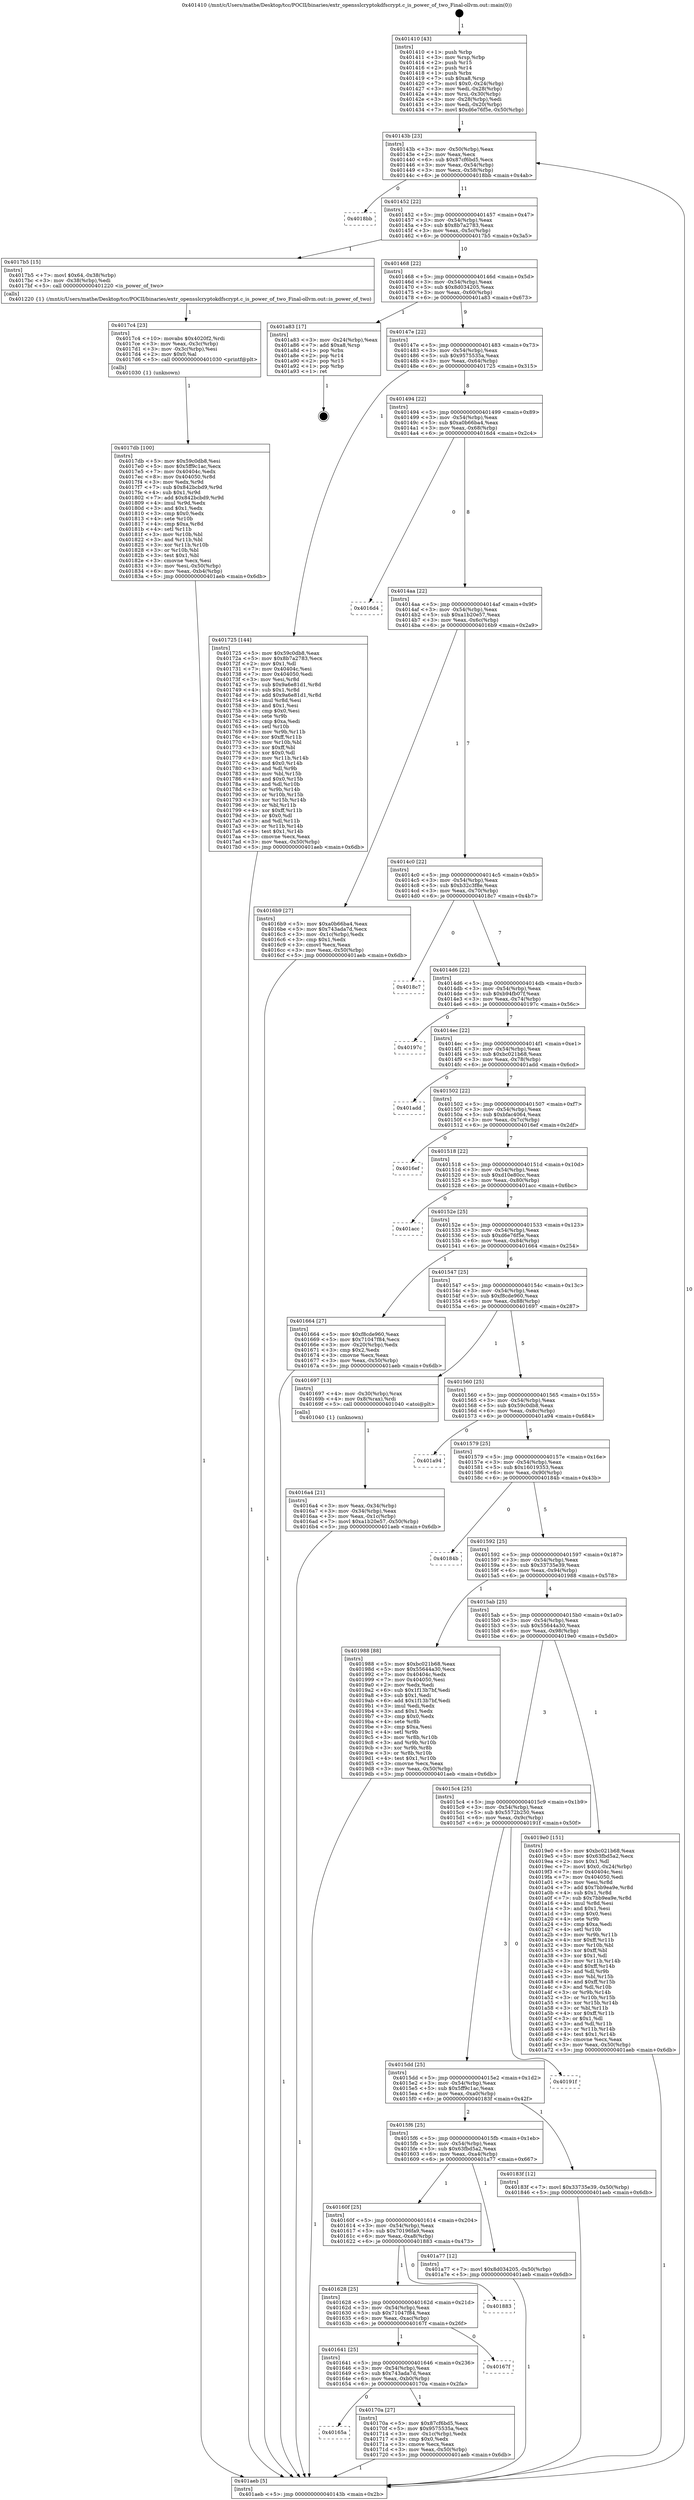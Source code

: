 digraph "0x401410" {
  label = "0x401410 (/mnt/c/Users/mathe/Desktop/tcc/POCII/binaries/extr_opensslcryptokdfscrypt.c_is_power_of_two_Final-ollvm.out::main(0))"
  labelloc = "t"
  node[shape=record]

  Entry [label="",width=0.3,height=0.3,shape=circle,fillcolor=black,style=filled]
  "0x40143b" [label="{
     0x40143b [23]\l
     | [instrs]\l
     &nbsp;&nbsp;0x40143b \<+3\>: mov -0x50(%rbp),%eax\l
     &nbsp;&nbsp;0x40143e \<+2\>: mov %eax,%ecx\l
     &nbsp;&nbsp;0x401440 \<+6\>: sub $0x87cf6bd5,%ecx\l
     &nbsp;&nbsp;0x401446 \<+3\>: mov %eax,-0x54(%rbp)\l
     &nbsp;&nbsp;0x401449 \<+3\>: mov %ecx,-0x58(%rbp)\l
     &nbsp;&nbsp;0x40144c \<+6\>: je 00000000004018bb \<main+0x4ab\>\l
  }"]
  "0x4018bb" [label="{
     0x4018bb\l
  }", style=dashed]
  "0x401452" [label="{
     0x401452 [22]\l
     | [instrs]\l
     &nbsp;&nbsp;0x401452 \<+5\>: jmp 0000000000401457 \<main+0x47\>\l
     &nbsp;&nbsp;0x401457 \<+3\>: mov -0x54(%rbp),%eax\l
     &nbsp;&nbsp;0x40145a \<+5\>: sub $0x8b7a2783,%eax\l
     &nbsp;&nbsp;0x40145f \<+3\>: mov %eax,-0x5c(%rbp)\l
     &nbsp;&nbsp;0x401462 \<+6\>: je 00000000004017b5 \<main+0x3a5\>\l
  }"]
  Exit [label="",width=0.3,height=0.3,shape=circle,fillcolor=black,style=filled,peripheries=2]
  "0x4017b5" [label="{
     0x4017b5 [15]\l
     | [instrs]\l
     &nbsp;&nbsp;0x4017b5 \<+7\>: movl $0x64,-0x38(%rbp)\l
     &nbsp;&nbsp;0x4017bc \<+3\>: mov -0x38(%rbp),%edi\l
     &nbsp;&nbsp;0x4017bf \<+5\>: call 0000000000401220 \<is_power_of_two\>\l
     | [calls]\l
     &nbsp;&nbsp;0x401220 \{1\} (/mnt/c/Users/mathe/Desktop/tcc/POCII/binaries/extr_opensslcryptokdfscrypt.c_is_power_of_two_Final-ollvm.out::is_power_of_two)\l
  }"]
  "0x401468" [label="{
     0x401468 [22]\l
     | [instrs]\l
     &nbsp;&nbsp;0x401468 \<+5\>: jmp 000000000040146d \<main+0x5d\>\l
     &nbsp;&nbsp;0x40146d \<+3\>: mov -0x54(%rbp),%eax\l
     &nbsp;&nbsp;0x401470 \<+5\>: sub $0x8d034205,%eax\l
     &nbsp;&nbsp;0x401475 \<+3\>: mov %eax,-0x60(%rbp)\l
     &nbsp;&nbsp;0x401478 \<+6\>: je 0000000000401a83 \<main+0x673\>\l
  }"]
  "0x4017db" [label="{
     0x4017db [100]\l
     | [instrs]\l
     &nbsp;&nbsp;0x4017db \<+5\>: mov $0x59c0db8,%esi\l
     &nbsp;&nbsp;0x4017e0 \<+5\>: mov $0x5ff9c1ac,%ecx\l
     &nbsp;&nbsp;0x4017e5 \<+7\>: mov 0x40404c,%edx\l
     &nbsp;&nbsp;0x4017ec \<+8\>: mov 0x404050,%r8d\l
     &nbsp;&nbsp;0x4017f4 \<+3\>: mov %edx,%r9d\l
     &nbsp;&nbsp;0x4017f7 \<+7\>: sub $0x842bcbd9,%r9d\l
     &nbsp;&nbsp;0x4017fe \<+4\>: sub $0x1,%r9d\l
     &nbsp;&nbsp;0x401802 \<+7\>: add $0x842bcbd9,%r9d\l
     &nbsp;&nbsp;0x401809 \<+4\>: imul %r9d,%edx\l
     &nbsp;&nbsp;0x40180d \<+3\>: and $0x1,%edx\l
     &nbsp;&nbsp;0x401810 \<+3\>: cmp $0x0,%edx\l
     &nbsp;&nbsp;0x401813 \<+4\>: sete %r10b\l
     &nbsp;&nbsp;0x401817 \<+4\>: cmp $0xa,%r8d\l
     &nbsp;&nbsp;0x40181b \<+4\>: setl %r11b\l
     &nbsp;&nbsp;0x40181f \<+3\>: mov %r10b,%bl\l
     &nbsp;&nbsp;0x401822 \<+3\>: and %r11b,%bl\l
     &nbsp;&nbsp;0x401825 \<+3\>: xor %r11b,%r10b\l
     &nbsp;&nbsp;0x401828 \<+3\>: or %r10b,%bl\l
     &nbsp;&nbsp;0x40182b \<+3\>: test $0x1,%bl\l
     &nbsp;&nbsp;0x40182e \<+3\>: cmovne %ecx,%esi\l
     &nbsp;&nbsp;0x401831 \<+3\>: mov %esi,-0x50(%rbp)\l
     &nbsp;&nbsp;0x401834 \<+6\>: mov %eax,-0xb4(%rbp)\l
     &nbsp;&nbsp;0x40183a \<+5\>: jmp 0000000000401aeb \<main+0x6db\>\l
  }"]
  "0x401a83" [label="{
     0x401a83 [17]\l
     | [instrs]\l
     &nbsp;&nbsp;0x401a83 \<+3\>: mov -0x24(%rbp),%eax\l
     &nbsp;&nbsp;0x401a86 \<+7\>: add $0xa8,%rsp\l
     &nbsp;&nbsp;0x401a8d \<+1\>: pop %rbx\l
     &nbsp;&nbsp;0x401a8e \<+2\>: pop %r14\l
     &nbsp;&nbsp;0x401a90 \<+2\>: pop %r15\l
     &nbsp;&nbsp;0x401a92 \<+1\>: pop %rbp\l
     &nbsp;&nbsp;0x401a93 \<+1\>: ret\l
  }"]
  "0x40147e" [label="{
     0x40147e [22]\l
     | [instrs]\l
     &nbsp;&nbsp;0x40147e \<+5\>: jmp 0000000000401483 \<main+0x73\>\l
     &nbsp;&nbsp;0x401483 \<+3\>: mov -0x54(%rbp),%eax\l
     &nbsp;&nbsp;0x401486 \<+5\>: sub $0x9575535a,%eax\l
     &nbsp;&nbsp;0x40148b \<+3\>: mov %eax,-0x64(%rbp)\l
     &nbsp;&nbsp;0x40148e \<+6\>: je 0000000000401725 \<main+0x315\>\l
  }"]
  "0x4017c4" [label="{
     0x4017c4 [23]\l
     | [instrs]\l
     &nbsp;&nbsp;0x4017c4 \<+10\>: movabs $0x4020f2,%rdi\l
     &nbsp;&nbsp;0x4017ce \<+3\>: mov %eax,-0x3c(%rbp)\l
     &nbsp;&nbsp;0x4017d1 \<+3\>: mov -0x3c(%rbp),%esi\l
     &nbsp;&nbsp;0x4017d4 \<+2\>: mov $0x0,%al\l
     &nbsp;&nbsp;0x4017d6 \<+5\>: call 0000000000401030 \<printf@plt\>\l
     | [calls]\l
     &nbsp;&nbsp;0x401030 \{1\} (unknown)\l
  }"]
  "0x401725" [label="{
     0x401725 [144]\l
     | [instrs]\l
     &nbsp;&nbsp;0x401725 \<+5\>: mov $0x59c0db8,%eax\l
     &nbsp;&nbsp;0x40172a \<+5\>: mov $0x8b7a2783,%ecx\l
     &nbsp;&nbsp;0x40172f \<+2\>: mov $0x1,%dl\l
     &nbsp;&nbsp;0x401731 \<+7\>: mov 0x40404c,%esi\l
     &nbsp;&nbsp;0x401738 \<+7\>: mov 0x404050,%edi\l
     &nbsp;&nbsp;0x40173f \<+3\>: mov %esi,%r8d\l
     &nbsp;&nbsp;0x401742 \<+7\>: sub $0x9a6e81d1,%r8d\l
     &nbsp;&nbsp;0x401749 \<+4\>: sub $0x1,%r8d\l
     &nbsp;&nbsp;0x40174d \<+7\>: add $0x9a6e81d1,%r8d\l
     &nbsp;&nbsp;0x401754 \<+4\>: imul %r8d,%esi\l
     &nbsp;&nbsp;0x401758 \<+3\>: and $0x1,%esi\l
     &nbsp;&nbsp;0x40175b \<+3\>: cmp $0x0,%esi\l
     &nbsp;&nbsp;0x40175e \<+4\>: sete %r9b\l
     &nbsp;&nbsp;0x401762 \<+3\>: cmp $0xa,%edi\l
     &nbsp;&nbsp;0x401765 \<+4\>: setl %r10b\l
     &nbsp;&nbsp;0x401769 \<+3\>: mov %r9b,%r11b\l
     &nbsp;&nbsp;0x40176c \<+4\>: xor $0xff,%r11b\l
     &nbsp;&nbsp;0x401770 \<+3\>: mov %r10b,%bl\l
     &nbsp;&nbsp;0x401773 \<+3\>: xor $0xff,%bl\l
     &nbsp;&nbsp;0x401776 \<+3\>: xor $0x0,%dl\l
     &nbsp;&nbsp;0x401779 \<+3\>: mov %r11b,%r14b\l
     &nbsp;&nbsp;0x40177c \<+4\>: and $0x0,%r14b\l
     &nbsp;&nbsp;0x401780 \<+3\>: and %dl,%r9b\l
     &nbsp;&nbsp;0x401783 \<+3\>: mov %bl,%r15b\l
     &nbsp;&nbsp;0x401786 \<+4\>: and $0x0,%r15b\l
     &nbsp;&nbsp;0x40178a \<+3\>: and %dl,%r10b\l
     &nbsp;&nbsp;0x40178d \<+3\>: or %r9b,%r14b\l
     &nbsp;&nbsp;0x401790 \<+3\>: or %r10b,%r15b\l
     &nbsp;&nbsp;0x401793 \<+3\>: xor %r15b,%r14b\l
     &nbsp;&nbsp;0x401796 \<+3\>: or %bl,%r11b\l
     &nbsp;&nbsp;0x401799 \<+4\>: xor $0xff,%r11b\l
     &nbsp;&nbsp;0x40179d \<+3\>: or $0x0,%dl\l
     &nbsp;&nbsp;0x4017a0 \<+3\>: and %dl,%r11b\l
     &nbsp;&nbsp;0x4017a3 \<+3\>: or %r11b,%r14b\l
     &nbsp;&nbsp;0x4017a6 \<+4\>: test $0x1,%r14b\l
     &nbsp;&nbsp;0x4017aa \<+3\>: cmovne %ecx,%eax\l
     &nbsp;&nbsp;0x4017ad \<+3\>: mov %eax,-0x50(%rbp)\l
     &nbsp;&nbsp;0x4017b0 \<+5\>: jmp 0000000000401aeb \<main+0x6db\>\l
  }"]
  "0x401494" [label="{
     0x401494 [22]\l
     | [instrs]\l
     &nbsp;&nbsp;0x401494 \<+5\>: jmp 0000000000401499 \<main+0x89\>\l
     &nbsp;&nbsp;0x401499 \<+3\>: mov -0x54(%rbp),%eax\l
     &nbsp;&nbsp;0x40149c \<+5\>: sub $0xa0b66ba4,%eax\l
     &nbsp;&nbsp;0x4014a1 \<+3\>: mov %eax,-0x68(%rbp)\l
     &nbsp;&nbsp;0x4014a4 \<+6\>: je 00000000004016d4 \<main+0x2c4\>\l
  }"]
  "0x40165a" [label="{
     0x40165a\l
  }", style=dashed]
  "0x4016d4" [label="{
     0x4016d4\l
  }", style=dashed]
  "0x4014aa" [label="{
     0x4014aa [22]\l
     | [instrs]\l
     &nbsp;&nbsp;0x4014aa \<+5\>: jmp 00000000004014af \<main+0x9f\>\l
     &nbsp;&nbsp;0x4014af \<+3\>: mov -0x54(%rbp),%eax\l
     &nbsp;&nbsp;0x4014b2 \<+5\>: sub $0xa1b20e57,%eax\l
     &nbsp;&nbsp;0x4014b7 \<+3\>: mov %eax,-0x6c(%rbp)\l
     &nbsp;&nbsp;0x4014ba \<+6\>: je 00000000004016b9 \<main+0x2a9\>\l
  }"]
  "0x40170a" [label="{
     0x40170a [27]\l
     | [instrs]\l
     &nbsp;&nbsp;0x40170a \<+5\>: mov $0x87cf6bd5,%eax\l
     &nbsp;&nbsp;0x40170f \<+5\>: mov $0x9575535a,%ecx\l
     &nbsp;&nbsp;0x401714 \<+3\>: mov -0x1c(%rbp),%edx\l
     &nbsp;&nbsp;0x401717 \<+3\>: cmp $0x0,%edx\l
     &nbsp;&nbsp;0x40171a \<+3\>: cmove %ecx,%eax\l
     &nbsp;&nbsp;0x40171d \<+3\>: mov %eax,-0x50(%rbp)\l
     &nbsp;&nbsp;0x401720 \<+5\>: jmp 0000000000401aeb \<main+0x6db\>\l
  }"]
  "0x4016b9" [label="{
     0x4016b9 [27]\l
     | [instrs]\l
     &nbsp;&nbsp;0x4016b9 \<+5\>: mov $0xa0b66ba4,%eax\l
     &nbsp;&nbsp;0x4016be \<+5\>: mov $0x743ada7d,%ecx\l
     &nbsp;&nbsp;0x4016c3 \<+3\>: mov -0x1c(%rbp),%edx\l
     &nbsp;&nbsp;0x4016c6 \<+3\>: cmp $0x1,%edx\l
     &nbsp;&nbsp;0x4016c9 \<+3\>: cmovl %ecx,%eax\l
     &nbsp;&nbsp;0x4016cc \<+3\>: mov %eax,-0x50(%rbp)\l
     &nbsp;&nbsp;0x4016cf \<+5\>: jmp 0000000000401aeb \<main+0x6db\>\l
  }"]
  "0x4014c0" [label="{
     0x4014c0 [22]\l
     | [instrs]\l
     &nbsp;&nbsp;0x4014c0 \<+5\>: jmp 00000000004014c5 \<main+0xb5\>\l
     &nbsp;&nbsp;0x4014c5 \<+3\>: mov -0x54(%rbp),%eax\l
     &nbsp;&nbsp;0x4014c8 \<+5\>: sub $0xb32c3f8e,%eax\l
     &nbsp;&nbsp;0x4014cd \<+3\>: mov %eax,-0x70(%rbp)\l
     &nbsp;&nbsp;0x4014d0 \<+6\>: je 00000000004018c7 \<main+0x4b7\>\l
  }"]
  "0x401641" [label="{
     0x401641 [25]\l
     | [instrs]\l
     &nbsp;&nbsp;0x401641 \<+5\>: jmp 0000000000401646 \<main+0x236\>\l
     &nbsp;&nbsp;0x401646 \<+3\>: mov -0x54(%rbp),%eax\l
     &nbsp;&nbsp;0x401649 \<+5\>: sub $0x743ada7d,%eax\l
     &nbsp;&nbsp;0x40164e \<+6\>: mov %eax,-0xb0(%rbp)\l
     &nbsp;&nbsp;0x401654 \<+6\>: je 000000000040170a \<main+0x2fa\>\l
  }"]
  "0x4018c7" [label="{
     0x4018c7\l
  }", style=dashed]
  "0x4014d6" [label="{
     0x4014d6 [22]\l
     | [instrs]\l
     &nbsp;&nbsp;0x4014d6 \<+5\>: jmp 00000000004014db \<main+0xcb\>\l
     &nbsp;&nbsp;0x4014db \<+3\>: mov -0x54(%rbp),%eax\l
     &nbsp;&nbsp;0x4014de \<+5\>: sub $0xb94fb07f,%eax\l
     &nbsp;&nbsp;0x4014e3 \<+3\>: mov %eax,-0x74(%rbp)\l
     &nbsp;&nbsp;0x4014e6 \<+6\>: je 000000000040197c \<main+0x56c\>\l
  }"]
  "0x40167f" [label="{
     0x40167f\l
  }", style=dashed]
  "0x40197c" [label="{
     0x40197c\l
  }", style=dashed]
  "0x4014ec" [label="{
     0x4014ec [22]\l
     | [instrs]\l
     &nbsp;&nbsp;0x4014ec \<+5\>: jmp 00000000004014f1 \<main+0xe1\>\l
     &nbsp;&nbsp;0x4014f1 \<+3\>: mov -0x54(%rbp),%eax\l
     &nbsp;&nbsp;0x4014f4 \<+5\>: sub $0xbc021b68,%eax\l
     &nbsp;&nbsp;0x4014f9 \<+3\>: mov %eax,-0x78(%rbp)\l
     &nbsp;&nbsp;0x4014fc \<+6\>: je 0000000000401add \<main+0x6cd\>\l
  }"]
  "0x401628" [label="{
     0x401628 [25]\l
     | [instrs]\l
     &nbsp;&nbsp;0x401628 \<+5\>: jmp 000000000040162d \<main+0x21d\>\l
     &nbsp;&nbsp;0x40162d \<+3\>: mov -0x54(%rbp),%eax\l
     &nbsp;&nbsp;0x401630 \<+5\>: sub $0x71047f84,%eax\l
     &nbsp;&nbsp;0x401635 \<+6\>: mov %eax,-0xac(%rbp)\l
     &nbsp;&nbsp;0x40163b \<+6\>: je 000000000040167f \<main+0x26f\>\l
  }"]
  "0x401add" [label="{
     0x401add\l
  }", style=dashed]
  "0x401502" [label="{
     0x401502 [22]\l
     | [instrs]\l
     &nbsp;&nbsp;0x401502 \<+5\>: jmp 0000000000401507 \<main+0xf7\>\l
     &nbsp;&nbsp;0x401507 \<+3\>: mov -0x54(%rbp),%eax\l
     &nbsp;&nbsp;0x40150a \<+5\>: sub $0xbfac4064,%eax\l
     &nbsp;&nbsp;0x40150f \<+3\>: mov %eax,-0x7c(%rbp)\l
     &nbsp;&nbsp;0x401512 \<+6\>: je 00000000004016ef \<main+0x2df\>\l
  }"]
  "0x401883" [label="{
     0x401883\l
  }", style=dashed]
  "0x4016ef" [label="{
     0x4016ef\l
  }", style=dashed]
  "0x401518" [label="{
     0x401518 [22]\l
     | [instrs]\l
     &nbsp;&nbsp;0x401518 \<+5\>: jmp 000000000040151d \<main+0x10d\>\l
     &nbsp;&nbsp;0x40151d \<+3\>: mov -0x54(%rbp),%eax\l
     &nbsp;&nbsp;0x401520 \<+5\>: sub $0xd10e80cc,%eax\l
     &nbsp;&nbsp;0x401525 \<+3\>: mov %eax,-0x80(%rbp)\l
     &nbsp;&nbsp;0x401528 \<+6\>: je 0000000000401acc \<main+0x6bc\>\l
  }"]
  "0x40160f" [label="{
     0x40160f [25]\l
     | [instrs]\l
     &nbsp;&nbsp;0x40160f \<+5\>: jmp 0000000000401614 \<main+0x204\>\l
     &nbsp;&nbsp;0x401614 \<+3\>: mov -0x54(%rbp),%eax\l
     &nbsp;&nbsp;0x401617 \<+5\>: sub $0x70196fa9,%eax\l
     &nbsp;&nbsp;0x40161c \<+6\>: mov %eax,-0xa8(%rbp)\l
     &nbsp;&nbsp;0x401622 \<+6\>: je 0000000000401883 \<main+0x473\>\l
  }"]
  "0x401acc" [label="{
     0x401acc\l
  }", style=dashed]
  "0x40152e" [label="{
     0x40152e [25]\l
     | [instrs]\l
     &nbsp;&nbsp;0x40152e \<+5\>: jmp 0000000000401533 \<main+0x123\>\l
     &nbsp;&nbsp;0x401533 \<+3\>: mov -0x54(%rbp),%eax\l
     &nbsp;&nbsp;0x401536 \<+5\>: sub $0xd6e76f5e,%eax\l
     &nbsp;&nbsp;0x40153b \<+6\>: mov %eax,-0x84(%rbp)\l
     &nbsp;&nbsp;0x401541 \<+6\>: je 0000000000401664 \<main+0x254\>\l
  }"]
  "0x401a77" [label="{
     0x401a77 [12]\l
     | [instrs]\l
     &nbsp;&nbsp;0x401a77 \<+7\>: movl $0x8d034205,-0x50(%rbp)\l
     &nbsp;&nbsp;0x401a7e \<+5\>: jmp 0000000000401aeb \<main+0x6db\>\l
  }"]
  "0x401664" [label="{
     0x401664 [27]\l
     | [instrs]\l
     &nbsp;&nbsp;0x401664 \<+5\>: mov $0xf8cde960,%eax\l
     &nbsp;&nbsp;0x401669 \<+5\>: mov $0x71047f84,%ecx\l
     &nbsp;&nbsp;0x40166e \<+3\>: mov -0x20(%rbp),%edx\l
     &nbsp;&nbsp;0x401671 \<+3\>: cmp $0x2,%edx\l
     &nbsp;&nbsp;0x401674 \<+3\>: cmovne %ecx,%eax\l
     &nbsp;&nbsp;0x401677 \<+3\>: mov %eax,-0x50(%rbp)\l
     &nbsp;&nbsp;0x40167a \<+5\>: jmp 0000000000401aeb \<main+0x6db\>\l
  }"]
  "0x401547" [label="{
     0x401547 [25]\l
     | [instrs]\l
     &nbsp;&nbsp;0x401547 \<+5\>: jmp 000000000040154c \<main+0x13c\>\l
     &nbsp;&nbsp;0x40154c \<+3\>: mov -0x54(%rbp),%eax\l
     &nbsp;&nbsp;0x40154f \<+5\>: sub $0xf8cde960,%eax\l
     &nbsp;&nbsp;0x401554 \<+6\>: mov %eax,-0x88(%rbp)\l
     &nbsp;&nbsp;0x40155a \<+6\>: je 0000000000401697 \<main+0x287\>\l
  }"]
  "0x401aeb" [label="{
     0x401aeb [5]\l
     | [instrs]\l
     &nbsp;&nbsp;0x401aeb \<+5\>: jmp 000000000040143b \<main+0x2b\>\l
  }"]
  "0x401410" [label="{
     0x401410 [43]\l
     | [instrs]\l
     &nbsp;&nbsp;0x401410 \<+1\>: push %rbp\l
     &nbsp;&nbsp;0x401411 \<+3\>: mov %rsp,%rbp\l
     &nbsp;&nbsp;0x401414 \<+2\>: push %r15\l
     &nbsp;&nbsp;0x401416 \<+2\>: push %r14\l
     &nbsp;&nbsp;0x401418 \<+1\>: push %rbx\l
     &nbsp;&nbsp;0x401419 \<+7\>: sub $0xa8,%rsp\l
     &nbsp;&nbsp;0x401420 \<+7\>: movl $0x0,-0x24(%rbp)\l
     &nbsp;&nbsp;0x401427 \<+3\>: mov %edi,-0x28(%rbp)\l
     &nbsp;&nbsp;0x40142a \<+4\>: mov %rsi,-0x30(%rbp)\l
     &nbsp;&nbsp;0x40142e \<+3\>: mov -0x28(%rbp),%edi\l
     &nbsp;&nbsp;0x401431 \<+3\>: mov %edi,-0x20(%rbp)\l
     &nbsp;&nbsp;0x401434 \<+7\>: movl $0xd6e76f5e,-0x50(%rbp)\l
  }"]
  "0x4015f6" [label="{
     0x4015f6 [25]\l
     | [instrs]\l
     &nbsp;&nbsp;0x4015f6 \<+5\>: jmp 00000000004015fb \<main+0x1eb\>\l
     &nbsp;&nbsp;0x4015fb \<+3\>: mov -0x54(%rbp),%eax\l
     &nbsp;&nbsp;0x4015fe \<+5\>: sub $0x63fbd5a2,%eax\l
     &nbsp;&nbsp;0x401603 \<+6\>: mov %eax,-0xa4(%rbp)\l
     &nbsp;&nbsp;0x401609 \<+6\>: je 0000000000401a77 \<main+0x667\>\l
  }"]
  "0x401697" [label="{
     0x401697 [13]\l
     | [instrs]\l
     &nbsp;&nbsp;0x401697 \<+4\>: mov -0x30(%rbp),%rax\l
     &nbsp;&nbsp;0x40169b \<+4\>: mov 0x8(%rax),%rdi\l
     &nbsp;&nbsp;0x40169f \<+5\>: call 0000000000401040 \<atoi@plt\>\l
     | [calls]\l
     &nbsp;&nbsp;0x401040 \{1\} (unknown)\l
  }"]
  "0x401560" [label="{
     0x401560 [25]\l
     | [instrs]\l
     &nbsp;&nbsp;0x401560 \<+5\>: jmp 0000000000401565 \<main+0x155\>\l
     &nbsp;&nbsp;0x401565 \<+3\>: mov -0x54(%rbp),%eax\l
     &nbsp;&nbsp;0x401568 \<+5\>: sub $0x59c0db8,%eax\l
     &nbsp;&nbsp;0x40156d \<+6\>: mov %eax,-0x8c(%rbp)\l
     &nbsp;&nbsp;0x401573 \<+6\>: je 0000000000401a94 \<main+0x684\>\l
  }"]
  "0x4016a4" [label="{
     0x4016a4 [21]\l
     | [instrs]\l
     &nbsp;&nbsp;0x4016a4 \<+3\>: mov %eax,-0x34(%rbp)\l
     &nbsp;&nbsp;0x4016a7 \<+3\>: mov -0x34(%rbp),%eax\l
     &nbsp;&nbsp;0x4016aa \<+3\>: mov %eax,-0x1c(%rbp)\l
     &nbsp;&nbsp;0x4016ad \<+7\>: movl $0xa1b20e57,-0x50(%rbp)\l
     &nbsp;&nbsp;0x4016b4 \<+5\>: jmp 0000000000401aeb \<main+0x6db\>\l
  }"]
  "0x40183f" [label="{
     0x40183f [12]\l
     | [instrs]\l
     &nbsp;&nbsp;0x40183f \<+7\>: movl $0x33735e39,-0x50(%rbp)\l
     &nbsp;&nbsp;0x401846 \<+5\>: jmp 0000000000401aeb \<main+0x6db\>\l
  }"]
  "0x401a94" [label="{
     0x401a94\l
  }", style=dashed]
  "0x401579" [label="{
     0x401579 [25]\l
     | [instrs]\l
     &nbsp;&nbsp;0x401579 \<+5\>: jmp 000000000040157e \<main+0x16e\>\l
     &nbsp;&nbsp;0x40157e \<+3\>: mov -0x54(%rbp),%eax\l
     &nbsp;&nbsp;0x401581 \<+5\>: sub $0x16019353,%eax\l
     &nbsp;&nbsp;0x401586 \<+6\>: mov %eax,-0x90(%rbp)\l
     &nbsp;&nbsp;0x40158c \<+6\>: je 000000000040184b \<main+0x43b\>\l
  }"]
  "0x4015dd" [label="{
     0x4015dd [25]\l
     | [instrs]\l
     &nbsp;&nbsp;0x4015dd \<+5\>: jmp 00000000004015e2 \<main+0x1d2\>\l
     &nbsp;&nbsp;0x4015e2 \<+3\>: mov -0x54(%rbp),%eax\l
     &nbsp;&nbsp;0x4015e5 \<+5\>: sub $0x5ff9c1ac,%eax\l
     &nbsp;&nbsp;0x4015ea \<+6\>: mov %eax,-0xa0(%rbp)\l
     &nbsp;&nbsp;0x4015f0 \<+6\>: je 000000000040183f \<main+0x42f\>\l
  }"]
  "0x40184b" [label="{
     0x40184b\l
  }", style=dashed]
  "0x401592" [label="{
     0x401592 [25]\l
     | [instrs]\l
     &nbsp;&nbsp;0x401592 \<+5\>: jmp 0000000000401597 \<main+0x187\>\l
     &nbsp;&nbsp;0x401597 \<+3\>: mov -0x54(%rbp),%eax\l
     &nbsp;&nbsp;0x40159a \<+5\>: sub $0x33735e39,%eax\l
     &nbsp;&nbsp;0x40159f \<+6\>: mov %eax,-0x94(%rbp)\l
     &nbsp;&nbsp;0x4015a5 \<+6\>: je 0000000000401988 \<main+0x578\>\l
  }"]
  "0x40191f" [label="{
     0x40191f\l
  }", style=dashed]
  "0x401988" [label="{
     0x401988 [88]\l
     | [instrs]\l
     &nbsp;&nbsp;0x401988 \<+5\>: mov $0xbc021b68,%eax\l
     &nbsp;&nbsp;0x40198d \<+5\>: mov $0x55644a30,%ecx\l
     &nbsp;&nbsp;0x401992 \<+7\>: mov 0x40404c,%edx\l
     &nbsp;&nbsp;0x401999 \<+7\>: mov 0x404050,%esi\l
     &nbsp;&nbsp;0x4019a0 \<+2\>: mov %edx,%edi\l
     &nbsp;&nbsp;0x4019a2 \<+6\>: sub $0x1f13b7bf,%edi\l
     &nbsp;&nbsp;0x4019a8 \<+3\>: sub $0x1,%edi\l
     &nbsp;&nbsp;0x4019ab \<+6\>: add $0x1f13b7bf,%edi\l
     &nbsp;&nbsp;0x4019b1 \<+3\>: imul %edi,%edx\l
     &nbsp;&nbsp;0x4019b4 \<+3\>: and $0x1,%edx\l
     &nbsp;&nbsp;0x4019b7 \<+3\>: cmp $0x0,%edx\l
     &nbsp;&nbsp;0x4019ba \<+4\>: sete %r8b\l
     &nbsp;&nbsp;0x4019be \<+3\>: cmp $0xa,%esi\l
     &nbsp;&nbsp;0x4019c1 \<+4\>: setl %r9b\l
     &nbsp;&nbsp;0x4019c5 \<+3\>: mov %r8b,%r10b\l
     &nbsp;&nbsp;0x4019c8 \<+3\>: and %r9b,%r10b\l
     &nbsp;&nbsp;0x4019cb \<+3\>: xor %r9b,%r8b\l
     &nbsp;&nbsp;0x4019ce \<+3\>: or %r8b,%r10b\l
     &nbsp;&nbsp;0x4019d1 \<+4\>: test $0x1,%r10b\l
     &nbsp;&nbsp;0x4019d5 \<+3\>: cmovne %ecx,%eax\l
     &nbsp;&nbsp;0x4019d8 \<+3\>: mov %eax,-0x50(%rbp)\l
     &nbsp;&nbsp;0x4019db \<+5\>: jmp 0000000000401aeb \<main+0x6db\>\l
  }"]
  "0x4015ab" [label="{
     0x4015ab [25]\l
     | [instrs]\l
     &nbsp;&nbsp;0x4015ab \<+5\>: jmp 00000000004015b0 \<main+0x1a0\>\l
     &nbsp;&nbsp;0x4015b0 \<+3\>: mov -0x54(%rbp),%eax\l
     &nbsp;&nbsp;0x4015b3 \<+5\>: sub $0x55644a30,%eax\l
     &nbsp;&nbsp;0x4015b8 \<+6\>: mov %eax,-0x98(%rbp)\l
     &nbsp;&nbsp;0x4015be \<+6\>: je 00000000004019e0 \<main+0x5d0\>\l
  }"]
  "0x4015c4" [label="{
     0x4015c4 [25]\l
     | [instrs]\l
     &nbsp;&nbsp;0x4015c4 \<+5\>: jmp 00000000004015c9 \<main+0x1b9\>\l
     &nbsp;&nbsp;0x4015c9 \<+3\>: mov -0x54(%rbp),%eax\l
     &nbsp;&nbsp;0x4015cc \<+5\>: sub $0x5572b250,%eax\l
     &nbsp;&nbsp;0x4015d1 \<+6\>: mov %eax,-0x9c(%rbp)\l
     &nbsp;&nbsp;0x4015d7 \<+6\>: je 000000000040191f \<main+0x50f\>\l
  }"]
  "0x4019e0" [label="{
     0x4019e0 [151]\l
     | [instrs]\l
     &nbsp;&nbsp;0x4019e0 \<+5\>: mov $0xbc021b68,%eax\l
     &nbsp;&nbsp;0x4019e5 \<+5\>: mov $0x63fbd5a2,%ecx\l
     &nbsp;&nbsp;0x4019ea \<+2\>: mov $0x1,%dl\l
     &nbsp;&nbsp;0x4019ec \<+7\>: movl $0x0,-0x24(%rbp)\l
     &nbsp;&nbsp;0x4019f3 \<+7\>: mov 0x40404c,%esi\l
     &nbsp;&nbsp;0x4019fa \<+7\>: mov 0x404050,%edi\l
     &nbsp;&nbsp;0x401a01 \<+3\>: mov %esi,%r8d\l
     &nbsp;&nbsp;0x401a04 \<+7\>: add $0x7bb9ea9e,%r8d\l
     &nbsp;&nbsp;0x401a0b \<+4\>: sub $0x1,%r8d\l
     &nbsp;&nbsp;0x401a0f \<+7\>: sub $0x7bb9ea9e,%r8d\l
     &nbsp;&nbsp;0x401a16 \<+4\>: imul %r8d,%esi\l
     &nbsp;&nbsp;0x401a1a \<+3\>: and $0x1,%esi\l
     &nbsp;&nbsp;0x401a1d \<+3\>: cmp $0x0,%esi\l
     &nbsp;&nbsp;0x401a20 \<+4\>: sete %r9b\l
     &nbsp;&nbsp;0x401a24 \<+3\>: cmp $0xa,%edi\l
     &nbsp;&nbsp;0x401a27 \<+4\>: setl %r10b\l
     &nbsp;&nbsp;0x401a2b \<+3\>: mov %r9b,%r11b\l
     &nbsp;&nbsp;0x401a2e \<+4\>: xor $0xff,%r11b\l
     &nbsp;&nbsp;0x401a32 \<+3\>: mov %r10b,%bl\l
     &nbsp;&nbsp;0x401a35 \<+3\>: xor $0xff,%bl\l
     &nbsp;&nbsp;0x401a38 \<+3\>: xor $0x1,%dl\l
     &nbsp;&nbsp;0x401a3b \<+3\>: mov %r11b,%r14b\l
     &nbsp;&nbsp;0x401a3e \<+4\>: and $0xff,%r14b\l
     &nbsp;&nbsp;0x401a42 \<+3\>: and %dl,%r9b\l
     &nbsp;&nbsp;0x401a45 \<+3\>: mov %bl,%r15b\l
     &nbsp;&nbsp;0x401a48 \<+4\>: and $0xff,%r15b\l
     &nbsp;&nbsp;0x401a4c \<+3\>: and %dl,%r10b\l
     &nbsp;&nbsp;0x401a4f \<+3\>: or %r9b,%r14b\l
     &nbsp;&nbsp;0x401a52 \<+3\>: or %r10b,%r15b\l
     &nbsp;&nbsp;0x401a55 \<+3\>: xor %r15b,%r14b\l
     &nbsp;&nbsp;0x401a58 \<+3\>: or %bl,%r11b\l
     &nbsp;&nbsp;0x401a5b \<+4\>: xor $0xff,%r11b\l
     &nbsp;&nbsp;0x401a5f \<+3\>: or $0x1,%dl\l
     &nbsp;&nbsp;0x401a62 \<+3\>: and %dl,%r11b\l
     &nbsp;&nbsp;0x401a65 \<+3\>: or %r11b,%r14b\l
     &nbsp;&nbsp;0x401a68 \<+4\>: test $0x1,%r14b\l
     &nbsp;&nbsp;0x401a6c \<+3\>: cmovne %ecx,%eax\l
     &nbsp;&nbsp;0x401a6f \<+3\>: mov %eax,-0x50(%rbp)\l
     &nbsp;&nbsp;0x401a72 \<+5\>: jmp 0000000000401aeb \<main+0x6db\>\l
  }"]
  Entry -> "0x401410" [label=" 1"]
  "0x40143b" -> "0x4018bb" [label=" 0"]
  "0x40143b" -> "0x401452" [label=" 11"]
  "0x401a83" -> Exit [label=" 1"]
  "0x401452" -> "0x4017b5" [label=" 1"]
  "0x401452" -> "0x401468" [label=" 10"]
  "0x401a77" -> "0x401aeb" [label=" 1"]
  "0x401468" -> "0x401a83" [label=" 1"]
  "0x401468" -> "0x40147e" [label=" 9"]
  "0x4019e0" -> "0x401aeb" [label=" 1"]
  "0x40147e" -> "0x401725" [label=" 1"]
  "0x40147e" -> "0x401494" [label=" 8"]
  "0x401988" -> "0x401aeb" [label=" 1"]
  "0x401494" -> "0x4016d4" [label=" 0"]
  "0x401494" -> "0x4014aa" [label=" 8"]
  "0x40183f" -> "0x401aeb" [label=" 1"]
  "0x4014aa" -> "0x4016b9" [label=" 1"]
  "0x4014aa" -> "0x4014c0" [label=" 7"]
  "0x4017db" -> "0x401aeb" [label=" 1"]
  "0x4014c0" -> "0x4018c7" [label=" 0"]
  "0x4014c0" -> "0x4014d6" [label=" 7"]
  "0x4017b5" -> "0x4017c4" [label=" 1"]
  "0x4014d6" -> "0x40197c" [label=" 0"]
  "0x4014d6" -> "0x4014ec" [label=" 7"]
  "0x401725" -> "0x401aeb" [label=" 1"]
  "0x4014ec" -> "0x401add" [label=" 0"]
  "0x4014ec" -> "0x401502" [label=" 7"]
  "0x401641" -> "0x40165a" [label=" 0"]
  "0x401502" -> "0x4016ef" [label=" 0"]
  "0x401502" -> "0x401518" [label=" 7"]
  "0x401641" -> "0x40170a" [label=" 1"]
  "0x401518" -> "0x401acc" [label=" 0"]
  "0x401518" -> "0x40152e" [label=" 7"]
  "0x401628" -> "0x401641" [label=" 1"]
  "0x40152e" -> "0x401664" [label=" 1"]
  "0x40152e" -> "0x401547" [label=" 6"]
  "0x401664" -> "0x401aeb" [label=" 1"]
  "0x401410" -> "0x40143b" [label=" 1"]
  "0x401aeb" -> "0x40143b" [label=" 10"]
  "0x401628" -> "0x40167f" [label=" 0"]
  "0x401547" -> "0x401697" [label=" 1"]
  "0x401547" -> "0x401560" [label=" 5"]
  "0x401697" -> "0x4016a4" [label=" 1"]
  "0x4016a4" -> "0x401aeb" [label=" 1"]
  "0x4016b9" -> "0x401aeb" [label=" 1"]
  "0x40160f" -> "0x401628" [label=" 1"]
  "0x401560" -> "0x401a94" [label=" 0"]
  "0x401560" -> "0x401579" [label=" 5"]
  "0x40160f" -> "0x401883" [label=" 0"]
  "0x401579" -> "0x40184b" [label=" 0"]
  "0x401579" -> "0x401592" [label=" 5"]
  "0x4015f6" -> "0x40160f" [label=" 1"]
  "0x401592" -> "0x401988" [label=" 1"]
  "0x401592" -> "0x4015ab" [label=" 4"]
  "0x4015f6" -> "0x401a77" [label=" 1"]
  "0x4015ab" -> "0x4019e0" [label=" 1"]
  "0x4015ab" -> "0x4015c4" [label=" 3"]
  "0x40170a" -> "0x401aeb" [label=" 1"]
  "0x4015c4" -> "0x40191f" [label=" 0"]
  "0x4015c4" -> "0x4015dd" [label=" 3"]
  "0x4017c4" -> "0x4017db" [label=" 1"]
  "0x4015dd" -> "0x40183f" [label=" 1"]
  "0x4015dd" -> "0x4015f6" [label=" 2"]
}
